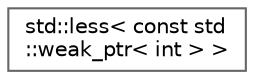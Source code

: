 digraph "类继承关系图"
{
 // LATEX_PDF_SIZE
  bgcolor="transparent";
  edge [fontname=Helvetica,fontsize=10,labelfontname=Helvetica,labelfontsize=10];
  node [fontname=Helvetica,fontsize=10,shape=box,height=0.2,width=0.4];
  rankdir="LR";
  Node0 [id="Node000000",label="std::less\< const std\l::weak_ptr\< int \> \>",height=0.2,width=0.4,color="grey40", fillcolor="white", style="filled",URL="$structstd_1_1less_3_01const_01std_1_1weak__ptr_3_01int_01_4_01_4.html",tooltip=" "];
}
